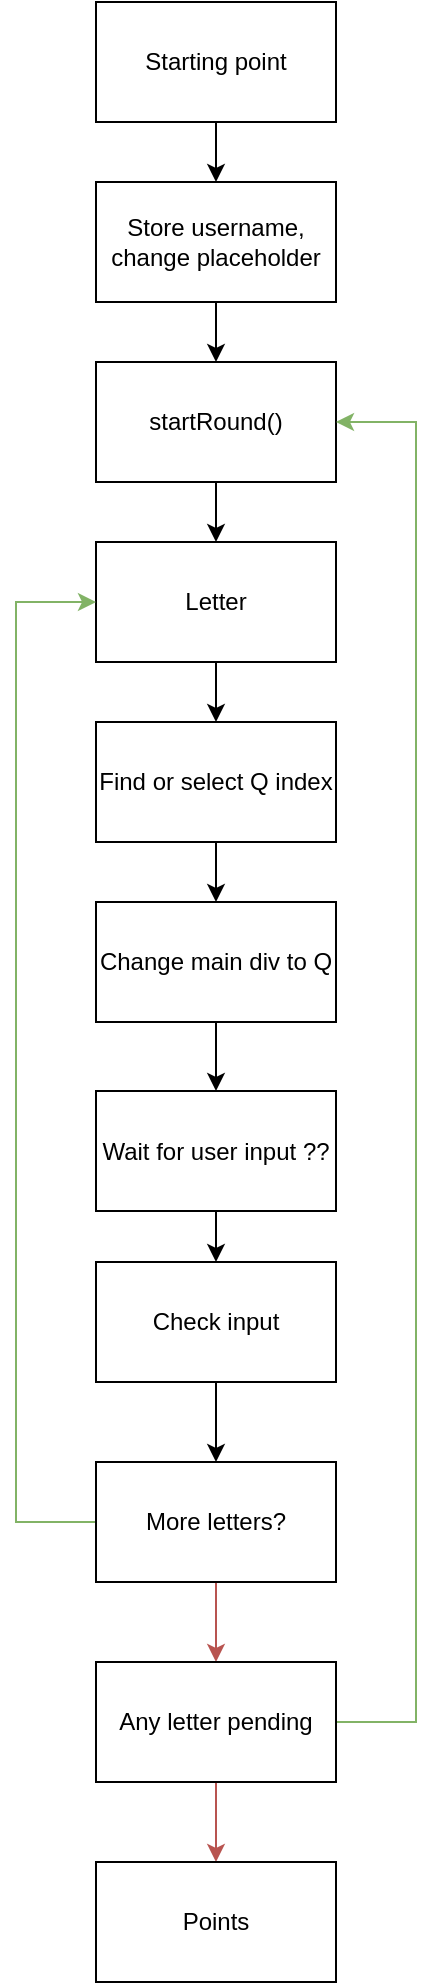 <mxfile version="14.6.11" type="google"><diagram id="qqtbDUcJSdZ83z1jZf1q" name="Page-1"><mxGraphModel dx="1038" dy="556" grid="1" gridSize="10" guides="1" tooltips="1" connect="1" arrows="1" fold="1" page="1" pageScale="1" pageWidth="827" pageHeight="1169" math="0" shadow="0"><root><mxCell id="0"/><mxCell id="1" parent="0"/><mxCell id="Saqt-WIUnclqInkXCP0S-3" value="" style="edgeStyle=orthogonalEdgeStyle;rounded=0;orthogonalLoop=1;jettySize=auto;html=1;" edge="1" parent="1" source="Saqt-WIUnclqInkXCP0S-1" target="Saqt-WIUnclqInkXCP0S-2"><mxGeometry relative="1" as="geometry"/></mxCell><mxCell id="Saqt-WIUnclqInkXCP0S-1" value="Starting point" style="rounded=0;whiteSpace=wrap;html=1;" vertex="1" parent="1"><mxGeometry x="360" y="10" width="120" height="60" as="geometry"/></mxCell><mxCell id="Saqt-WIUnclqInkXCP0S-5" value="" style="edgeStyle=orthogonalEdgeStyle;rounded=0;orthogonalLoop=1;jettySize=auto;html=1;" edge="1" parent="1" source="Saqt-WIUnclqInkXCP0S-2" target="Saqt-WIUnclqInkXCP0S-4"><mxGeometry relative="1" as="geometry"/></mxCell><mxCell id="Saqt-WIUnclqInkXCP0S-2" value="Store username, change placeholder" style="rounded=0;whiteSpace=wrap;html=1;" vertex="1" parent="1"><mxGeometry x="360" y="100" width="120" height="60" as="geometry"/></mxCell><mxCell id="Saqt-WIUnclqInkXCP0S-7" value="" style="edgeStyle=orthogonalEdgeStyle;rounded=0;orthogonalLoop=1;jettySize=auto;html=1;" edge="1" parent="1" source="Saqt-WIUnclqInkXCP0S-4" target="Saqt-WIUnclqInkXCP0S-6"><mxGeometry relative="1" as="geometry"/></mxCell><mxCell id="Saqt-WIUnclqInkXCP0S-4" value="startRound()" style="rounded=0;whiteSpace=wrap;html=1;" vertex="1" parent="1"><mxGeometry x="360" y="190" width="120" height="60" as="geometry"/></mxCell><mxCell id="Saqt-WIUnclqInkXCP0S-9" value="" style="edgeStyle=orthogonalEdgeStyle;rounded=0;orthogonalLoop=1;jettySize=auto;html=1;" edge="1" parent="1" source="Saqt-WIUnclqInkXCP0S-6" target="Saqt-WIUnclqInkXCP0S-8"><mxGeometry relative="1" as="geometry"/></mxCell><mxCell id="Saqt-WIUnclqInkXCP0S-6" value="Letter" style="rounded=0;whiteSpace=wrap;html=1;" vertex="1" parent="1"><mxGeometry x="360" y="280" width="120" height="60" as="geometry"/></mxCell><mxCell id="Saqt-WIUnclqInkXCP0S-11" value="" style="edgeStyle=orthogonalEdgeStyle;rounded=0;orthogonalLoop=1;jettySize=auto;html=1;" edge="1" parent="1" source="Saqt-WIUnclqInkXCP0S-8" target="Saqt-WIUnclqInkXCP0S-10"><mxGeometry relative="1" as="geometry"/></mxCell><mxCell id="Saqt-WIUnclqInkXCP0S-8" value="Find or select Q index" style="rounded=0;whiteSpace=wrap;html=1;" vertex="1" parent="1"><mxGeometry x="360" y="370" width="120" height="60" as="geometry"/></mxCell><mxCell id="Saqt-WIUnclqInkXCP0S-13" value="" style="edgeStyle=orthogonalEdgeStyle;rounded=0;orthogonalLoop=1;jettySize=auto;html=1;" edge="1" parent="1" source="Saqt-WIUnclqInkXCP0S-10" target="Saqt-WIUnclqInkXCP0S-12"><mxGeometry relative="1" as="geometry"/></mxCell><mxCell id="Saqt-WIUnclqInkXCP0S-10" value="Change main div to Q" style="whiteSpace=wrap;html=1;rounded=0;" vertex="1" parent="1"><mxGeometry x="360" y="460" width="120" height="60" as="geometry"/></mxCell><mxCell id="Saqt-WIUnclqInkXCP0S-15" value="" style="edgeStyle=orthogonalEdgeStyle;rounded=0;orthogonalLoop=1;jettySize=auto;html=1;" edge="1" parent="1" source="Saqt-WIUnclqInkXCP0S-12" target="Saqt-WIUnclqInkXCP0S-14"><mxGeometry relative="1" as="geometry"/></mxCell><mxCell id="Saqt-WIUnclqInkXCP0S-12" value="Wait for user input ??" style="whiteSpace=wrap;html=1;rounded=0;" vertex="1" parent="1"><mxGeometry x="360" y="554.5" width="120" height="60" as="geometry"/></mxCell><mxCell id="Saqt-WIUnclqInkXCP0S-17" value="" style="edgeStyle=orthogonalEdgeStyle;rounded=0;orthogonalLoop=1;jettySize=auto;html=1;" edge="1" parent="1" source="Saqt-WIUnclqInkXCP0S-14" target="Saqt-WIUnclqInkXCP0S-16"><mxGeometry relative="1" as="geometry"/></mxCell><mxCell id="Saqt-WIUnclqInkXCP0S-14" value="Check input" style="whiteSpace=wrap;html=1;rounded=0;" vertex="1" parent="1"><mxGeometry x="360" y="640" width="120" height="60" as="geometry"/></mxCell><mxCell id="Saqt-WIUnclqInkXCP0S-18" style="edgeStyle=orthogonalEdgeStyle;rounded=0;orthogonalLoop=1;jettySize=auto;html=1;exitX=0;exitY=0.5;exitDx=0;exitDy=0;entryX=0;entryY=0.5;entryDx=0;entryDy=0;fillColor=#d5e8d4;strokeColor=#82b366;" edge="1" parent="1" source="Saqt-WIUnclqInkXCP0S-16" target="Saqt-WIUnclqInkXCP0S-6"><mxGeometry relative="1" as="geometry"><Array as="points"><mxPoint x="320" y="770"/><mxPoint x="320" y="310"/></Array></mxGeometry></mxCell><mxCell id="Saqt-WIUnclqInkXCP0S-20" value="" style="edgeStyle=orthogonalEdgeStyle;rounded=0;orthogonalLoop=1;jettySize=auto;html=1;fillColor=#f8cecc;strokeColor=#b85450;" edge="1" parent="1" source="Saqt-WIUnclqInkXCP0S-16" target="Saqt-WIUnclqInkXCP0S-19"><mxGeometry relative="1" as="geometry"/></mxCell><mxCell id="Saqt-WIUnclqInkXCP0S-16" value="More letters?" style="whiteSpace=wrap;html=1;rounded=0;" vertex="1" parent="1"><mxGeometry x="360" y="740" width="120" height="60" as="geometry"/></mxCell><mxCell id="Saqt-WIUnclqInkXCP0S-22" value="" style="edgeStyle=orthogonalEdgeStyle;rounded=0;orthogonalLoop=1;jettySize=auto;html=1;fillColor=#f8cecc;strokeColor=#b85450;" edge="1" parent="1" source="Saqt-WIUnclqInkXCP0S-19" target="Saqt-WIUnclqInkXCP0S-21"><mxGeometry relative="1" as="geometry"/></mxCell><mxCell id="Saqt-WIUnclqInkXCP0S-24" style="edgeStyle=orthogonalEdgeStyle;rounded=0;orthogonalLoop=1;jettySize=auto;html=1;entryX=1;entryY=0.5;entryDx=0;entryDy=0;fillColor=#d5e8d4;strokeColor=#82b366;" edge="1" parent="1" source="Saqt-WIUnclqInkXCP0S-19" target="Saqt-WIUnclqInkXCP0S-4"><mxGeometry relative="1" as="geometry"><Array as="points"><mxPoint x="520" y="870"/><mxPoint x="520" y="220"/></Array></mxGeometry></mxCell><mxCell id="Saqt-WIUnclqInkXCP0S-19" value="Any letter pending" style="whiteSpace=wrap;html=1;rounded=0;" vertex="1" parent="1"><mxGeometry x="360" y="840" width="120" height="60" as="geometry"/></mxCell><mxCell id="Saqt-WIUnclqInkXCP0S-21" value="Points" style="whiteSpace=wrap;html=1;rounded=0;" vertex="1" parent="1"><mxGeometry x="360" y="940" width="120" height="60" as="geometry"/></mxCell></root></mxGraphModel></diagram></mxfile>